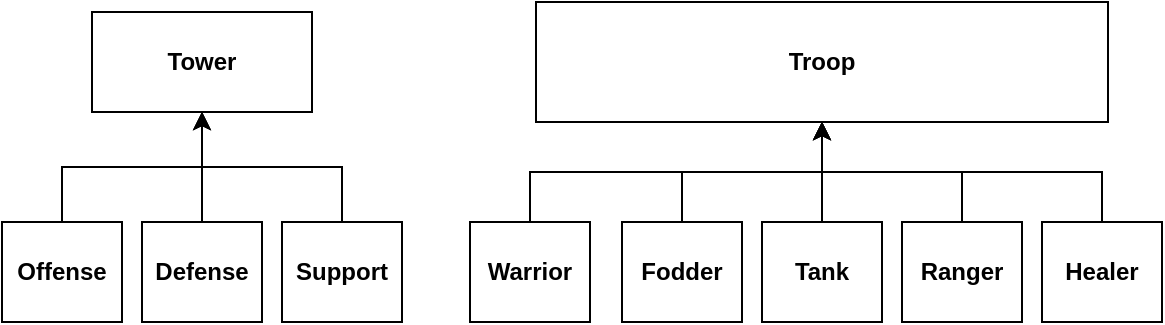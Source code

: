 <mxfile version="24.8.0">
  <diagram id="C5RBs43oDa-KdzZeNtuy" name="Page-1">
    <mxGraphModel dx="977" dy="494" grid="1" gridSize="10" guides="1" tooltips="1" connect="1" arrows="1" fold="1" page="1" pageScale="1" pageWidth="827" pageHeight="1169" math="0" shadow="0">
      <root>
        <mxCell id="WIyWlLk6GJQsqaUBKTNV-0" />
        <mxCell id="WIyWlLk6GJQsqaUBKTNV-1" parent="WIyWlLk6GJQsqaUBKTNV-0" />
        <mxCell id="l76zbvXi_zIafQC9RNWT-6" value="&lt;b&gt;Troop&lt;/b&gt;" style="html=1;whiteSpace=wrap;" vertex="1" parent="WIyWlLk6GJQsqaUBKTNV-1">
          <mxGeometry x="447" y="210" width="286" height="60" as="geometry" />
        </mxCell>
        <mxCell id="l76zbvXi_zIafQC9RNWT-33" value="" style="edgeStyle=orthogonalEdgeStyle;rounded=0;orthogonalLoop=1;jettySize=auto;html=1;" edge="1" parent="WIyWlLk6GJQsqaUBKTNV-1" source="l76zbvXi_zIafQC9RNWT-16" target="l76zbvXi_zIafQC9RNWT-6">
          <mxGeometry relative="1" as="geometry" />
        </mxCell>
        <mxCell id="l76zbvXi_zIafQC9RNWT-16" value="Warrior" style="html=1;whiteSpace=wrap;fontStyle=1" vertex="1" parent="WIyWlLk6GJQsqaUBKTNV-1">
          <mxGeometry x="414" y="320" width="60" height="50" as="geometry" />
        </mxCell>
        <mxCell id="l76zbvXi_zIafQC9RNWT-32" value="" style="edgeStyle=orthogonalEdgeStyle;rounded=0;orthogonalLoop=1;jettySize=auto;html=1;" edge="1" parent="WIyWlLk6GJQsqaUBKTNV-1" source="l76zbvXi_zIafQC9RNWT-22" target="l76zbvXi_zIafQC9RNWT-6">
          <mxGeometry relative="1" as="geometry" />
        </mxCell>
        <mxCell id="l76zbvXi_zIafQC9RNWT-22" value="&lt;b&gt;Fodder&lt;/b&gt;" style="html=1;whiteSpace=wrap;" vertex="1" parent="WIyWlLk6GJQsqaUBKTNV-1">
          <mxGeometry x="490" y="320" width="60" height="50" as="geometry" />
        </mxCell>
        <mxCell id="l76zbvXi_zIafQC9RNWT-35" value="" style="edgeStyle=orthogonalEdgeStyle;rounded=0;orthogonalLoop=1;jettySize=auto;html=1;" edge="1" parent="WIyWlLk6GJQsqaUBKTNV-1" source="l76zbvXi_zIafQC9RNWT-34" target="l76zbvXi_zIafQC9RNWT-6">
          <mxGeometry relative="1" as="geometry" />
        </mxCell>
        <mxCell id="l76zbvXi_zIafQC9RNWT-34" value="&lt;b&gt;Tank&lt;/b&gt;" style="html=1;whiteSpace=wrap;" vertex="1" parent="WIyWlLk6GJQsqaUBKTNV-1">
          <mxGeometry x="560" y="320" width="60" height="50" as="geometry" />
        </mxCell>
        <mxCell id="l76zbvXi_zIafQC9RNWT-37" value="" style="edgeStyle=orthogonalEdgeStyle;rounded=0;orthogonalLoop=1;jettySize=auto;html=1;" edge="1" parent="WIyWlLk6GJQsqaUBKTNV-1" source="l76zbvXi_zIafQC9RNWT-36" target="l76zbvXi_zIafQC9RNWT-6">
          <mxGeometry relative="1" as="geometry" />
        </mxCell>
        <mxCell id="l76zbvXi_zIafQC9RNWT-36" value="&lt;b&gt;Ranger&lt;/b&gt;" style="html=1;whiteSpace=wrap;" vertex="1" parent="WIyWlLk6GJQsqaUBKTNV-1">
          <mxGeometry x="630" y="320" width="60" height="50" as="geometry" />
        </mxCell>
        <mxCell id="l76zbvXi_zIafQC9RNWT-39" value="" style="edgeStyle=orthogonalEdgeStyle;rounded=0;orthogonalLoop=1;jettySize=auto;html=1;" edge="1" parent="WIyWlLk6GJQsqaUBKTNV-1" source="l76zbvXi_zIafQC9RNWT-38" target="l76zbvXi_zIafQC9RNWT-6">
          <mxGeometry relative="1" as="geometry" />
        </mxCell>
        <mxCell id="l76zbvXi_zIafQC9RNWT-38" value="&lt;b&gt;Healer&lt;/b&gt;" style="html=1;whiteSpace=wrap;" vertex="1" parent="WIyWlLk6GJQsqaUBKTNV-1">
          <mxGeometry x="700" y="320" width="60" height="50" as="geometry" />
        </mxCell>
        <mxCell id="l76zbvXi_zIafQC9RNWT-40" value="&lt;b&gt;Tower&lt;/b&gt;" style="html=1;whiteSpace=wrap;" vertex="1" parent="WIyWlLk6GJQsqaUBKTNV-1">
          <mxGeometry x="225" y="215" width="110" height="50" as="geometry" />
        </mxCell>
        <mxCell id="l76zbvXi_zIafQC9RNWT-47" value="" style="edgeStyle=orthogonalEdgeStyle;rounded=0;orthogonalLoop=1;jettySize=auto;html=1;" edge="1" parent="WIyWlLk6GJQsqaUBKTNV-1" source="l76zbvXi_zIafQC9RNWT-41" target="l76zbvXi_zIafQC9RNWT-40">
          <mxGeometry relative="1" as="geometry" />
        </mxCell>
        <mxCell id="l76zbvXi_zIafQC9RNWT-41" value="&lt;b&gt;Offense&lt;/b&gt;" style="html=1;whiteSpace=wrap;" vertex="1" parent="WIyWlLk6GJQsqaUBKTNV-1">
          <mxGeometry x="180" y="320" width="60" height="50" as="geometry" />
        </mxCell>
        <mxCell id="l76zbvXi_zIafQC9RNWT-48" value="" style="edgeStyle=orthogonalEdgeStyle;rounded=0;orthogonalLoop=1;jettySize=auto;html=1;" edge="1" parent="WIyWlLk6GJQsqaUBKTNV-1" source="l76zbvXi_zIafQC9RNWT-44" target="l76zbvXi_zIafQC9RNWT-40">
          <mxGeometry relative="1" as="geometry" />
        </mxCell>
        <mxCell id="l76zbvXi_zIafQC9RNWT-44" value="&lt;b&gt;Defense&lt;/b&gt;" style="html=1;whiteSpace=wrap;" vertex="1" parent="WIyWlLk6GJQsqaUBKTNV-1">
          <mxGeometry x="250" y="320" width="60" height="50" as="geometry" />
        </mxCell>
        <mxCell id="l76zbvXi_zIafQC9RNWT-49" value="" style="edgeStyle=orthogonalEdgeStyle;rounded=0;orthogonalLoop=1;jettySize=auto;html=1;" edge="1" parent="WIyWlLk6GJQsqaUBKTNV-1" source="l76zbvXi_zIafQC9RNWT-45" target="l76zbvXi_zIafQC9RNWT-40">
          <mxGeometry relative="1" as="geometry" />
        </mxCell>
        <mxCell id="l76zbvXi_zIafQC9RNWT-45" value="&lt;b&gt;Support&lt;/b&gt;" style="html=1;whiteSpace=wrap;" vertex="1" parent="WIyWlLk6GJQsqaUBKTNV-1">
          <mxGeometry x="320" y="320" width="60" height="50" as="geometry" />
        </mxCell>
      </root>
    </mxGraphModel>
  </diagram>
</mxfile>
